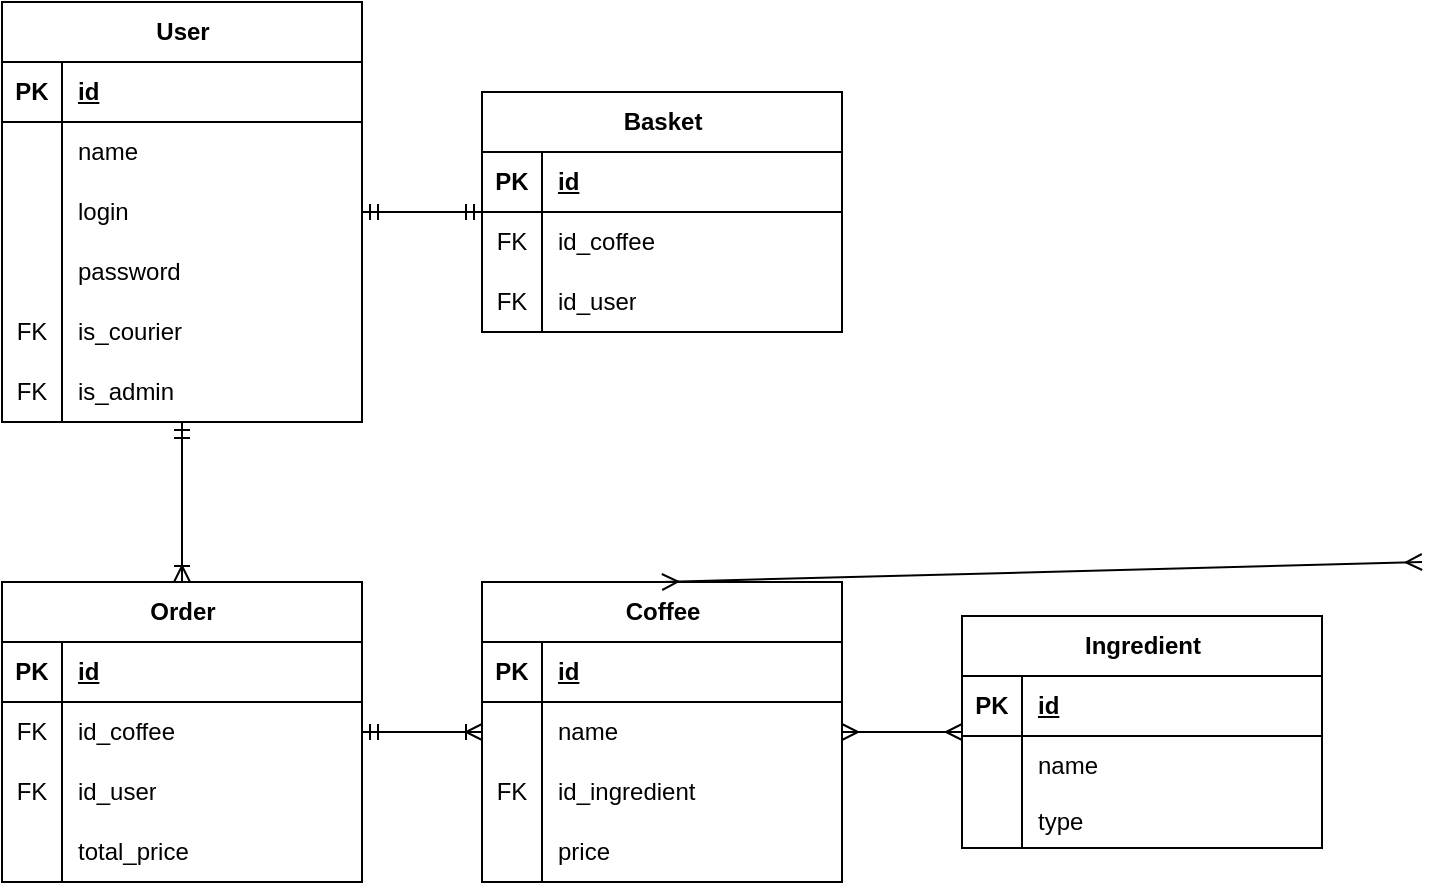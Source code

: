 <mxfile version="24.7.17">
  <diagram name="Страница — 1" id="UEfCYSAkFTWfJFbNCW8B">
    <mxGraphModel dx="882" dy="697" grid="1" gridSize="10" guides="1" tooltips="1" connect="1" arrows="1" fold="1" page="1" pageScale="1" pageWidth="1169" pageHeight="827" math="0" shadow="0">
      <root>
        <mxCell id="0" />
        <mxCell id="1" parent="0" />
        <mxCell id="sqJY6QVoW2Y5zKqJbvf2-5" value="User" style="shape=table;startSize=30;container=1;collapsible=1;childLayout=tableLayout;fixedRows=1;rowLines=0;fontStyle=1;align=center;resizeLast=1;html=1;" parent="1" vertex="1">
          <mxGeometry width="180" height="210" as="geometry" />
        </mxCell>
        <mxCell id="sqJY6QVoW2Y5zKqJbvf2-6" value="" style="shape=tableRow;horizontal=0;startSize=0;swimlaneHead=0;swimlaneBody=0;fillColor=none;collapsible=0;dropTarget=0;points=[[0,0.5],[1,0.5]];portConstraint=eastwest;top=0;left=0;right=0;bottom=1;" parent="sqJY6QVoW2Y5zKqJbvf2-5" vertex="1">
          <mxGeometry y="30" width="180" height="30" as="geometry" />
        </mxCell>
        <mxCell id="sqJY6QVoW2Y5zKqJbvf2-7" value="PK" style="shape=partialRectangle;connectable=0;fillColor=none;top=0;left=0;bottom=0;right=0;fontStyle=1;overflow=hidden;whiteSpace=wrap;html=1;" parent="sqJY6QVoW2Y5zKqJbvf2-6" vertex="1">
          <mxGeometry width="30" height="30" as="geometry">
            <mxRectangle width="30" height="30" as="alternateBounds" />
          </mxGeometry>
        </mxCell>
        <mxCell id="sqJY6QVoW2Y5zKqJbvf2-8" value="id" style="shape=partialRectangle;connectable=0;fillColor=none;top=0;left=0;bottom=0;right=0;align=left;spacingLeft=6;fontStyle=5;overflow=hidden;whiteSpace=wrap;html=1;" parent="sqJY6QVoW2Y5zKqJbvf2-6" vertex="1">
          <mxGeometry x="30" width="150" height="30" as="geometry">
            <mxRectangle width="150" height="30" as="alternateBounds" />
          </mxGeometry>
        </mxCell>
        <mxCell id="sqJY6QVoW2Y5zKqJbvf2-9" value="" style="shape=tableRow;horizontal=0;startSize=0;swimlaneHead=0;swimlaneBody=0;fillColor=none;collapsible=0;dropTarget=0;points=[[0,0.5],[1,0.5]];portConstraint=eastwest;top=0;left=0;right=0;bottom=0;" parent="sqJY6QVoW2Y5zKqJbvf2-5" vertex="1">
          <mxGeometry y="60" width="180" height="30" as="geometry" />
        </mxCell>
        <mxCell id="sqJY6QVoW2Y5zKqJbvf2-10" value="" style="shape=partialRectangle;connectable=0;fillColor=none;top=0;left=0;bottom=0;right=0;editable=1;overflow=hidden;whiteSpace=wrap;html=1;perimeterSpacing=0;strokeColor=inherit;" parent="sqJY6QVoW2Y5zKqJbvf2-9" vertex="1">
          <mxGeometry width="30" height="30" as="geometry">
            <mxRectangle width="30" height="30" as="alternateBounds" />
          </mxGeometry>
        </mxCell>
        <mxCell id="sqJY6QVoW2Y5zKqJbvf2-11" value="name" style="shape=partialRectangle;connectable=0;fillColor=none;top=0;left=0;bottom=0;right=0;align=left;spacingLeft=6;overflow=hidden;whiteSpace=wrap;html=1;" parent="sqJY6QVoW2Y5zKqJbvf2-9" vertex="1">
          <mxGeometry x="30" width="150" height="30" as="geometry">
            <mxRectangle width="150" height="30" as="alternateBounds" />
          </mxGeometry>
        </mxCell>
        <mxCell id="sqJY6QVoW2Y5zKqJbvf2-12" value="" style="shape=tableRow;horizontal=0;startSize=0;swimlaneHead=0;swimlaneBody=0;fillColor=none;collapsible=0;dropTarget=0;points=[[0,0.5],[1,0.5]];portConstraint=eastwest;top=0;left=0;right=0;bottom=0;" parent="sqJY6QVoW2Y5zKqJbvf2-5" vertex="1">
          <mxGeometry y="90" width="180" height="30" as="geometry" />
        </mxCell>
        <mxCell id="sqJY6QVoW2Y5zKqJbvf2-13" value="" style="shape=partialRectangle;connectable=0;fillColor=none;top=0;left=0;bottom=0;right=0;editable=1;overflow=hidden;whiteSpace=wrap;html=1;" parent="sqJY6QVoW2Y5zKqJbvf2-12" vertex="1">
          <mxGeometry width="30" height="30" as="geometry">
            <mxRectangle width="30" height="30" as="alternateBounds" />
          </mxGeometry>
        </mxCell>
        <mxCell id="sqJY6QVoW2Y5zKqJbvf2-14" value="login" style="shape=partialRectangle;connectable=0;fillColor=none;top=0;left=0;bottom=0;right=0;align=left;spacingLeft=6;overflow=hidden;whiteSpace=wrap;html=1;" parent="sqJY6QVoW2Y5zKqJbvf2-12" vertex="1">
          <mxGeometry x="30" width="150" height="30" as="geometry">
            <mxRectangle width="150" height="30" as="alternateBounds" />
          </mxGeometry>
        </mxCell>
        <mxCell id="sqJY6QVoW2Y5zKqJbvf2-15" value="" style="shape=tableRow;horizontal=0;startSize=0;swimlaneHead=0;swimlaneBody=0;fillColor=none;collapsible=0;dropTarget=0;points=[[0,0.5],[1,0.5]];portConstraint=eastwest;top=0;left=0;right=0;bottom=0;" parent="sqJY6QVoW2Y5zKqJbvf2-5" vertex="1">
          <mxGeometry y="120" width="180" height="30" as="geometry" />
        </mxCell>
        <mxCell id="sqJY6QVoW2Y5zKqJbvf2-16" value="" style="shape=partialRectangle;connectable=0;fillColor=none;top=0;left=0;bottom=0;right=0;editable=1;overflow=hidden;whiteSpace=wrap;html=1;" parent="sqJY6QVoW2Y5zKqJbvf2-15" vertex="1">
          <mxGeometry width="30" height="30" as="geometry">
            <mxRectangle width="30" height="30" as="alternateBounds" />
          </mxGeometry>
        </mxCell>
        <mxCell id="sqJY6QVoW2Y5zKqJbvf2-17" value="password" style="shape=partialRectangle;connectable=0;fillColor=none;top=0;left=0;bottom=0;right=0;align=left;spacingLeft=6;overflow=hidden;whiteSpace=wrap;html=1;" parent="sqJY6QVoW2Y5zKqJbvf2-15" vertex="1">
          <mxGeometry x="30" width="150" height="30" as="geometry">
            <mxRectangle width="150" height="30" as="alternateBounds" />
          </mxGeometry>
        </mxCell>
        <mxCell id="sqJY6QVoW2Y5zKqJbvf2-23" style="shape=tableRow;horizontal=0;startSize=0;swimlaneHead=0;swimlaneBody=0;fillColor=none;collapsible=0;dropTarget=0;points=[[0,0.5],[1,0.5]];portConstraint=eastwest;top=0;left=0;right=0;bottom=0;" parent="sqJY6QVoW2Y5zKqJbvf2-5" vertex="1">
          <mxGeometry y="150" width="180" height="30" as="geometry" />
        </mxCell>
        <mxCell id="sqJY6QVoW2Y5zKqJbvf2-24" value="FK" style="shape=partialRectangle;connectable=0;fillColor=none;top=0;left=0;bottom=0;right=0;editable=1;overflow=hidden;whiteSpace=wrap;html=1;" parent="sqJY6QVoW2Y5zKqJbvf2-23" vertex="1">
          <mxGeometry width="30" height="30" as="geometry">
            <mxRectangle width="30" height="30" as="alternateBounds" />
          </mxGeometry>
        </mxCell>
        <mxCell id="sqJY6QVoW2Y5zKqJbvf2-25" value="is_courier" style="shape=partialRectangle;connectable=0;fillColor=none;top=0;left=0;bottom=0;right=0;align=left;spacingLeft=6;overflow=hidden;whiteSpace=wrap;html=1;" parent="sqJY6QVoW2Y5zKqJbvf2-23" vertex="1">
          <mxGeometry x="30" width="150" height="30" as="geometry">
            <mxRectangle width="150" height="30" as="alternateBounds" />
          </mxGeometry>
        </mxCell>
        <mxCell id="bXGhn5l7YO5MNN825erT-26" style="shape=tableRow;horizontal=0;startSize=0;swimlaneHead=0;swimlaneBody=0;fillColor=none;collapsible=0;dropTarget=0;points=[[0,0.5],[1,0.5]];portConstraint=eastwest;top=0;left=0;right=0;bottom=0;" vertex="1" parent="sqJY6QVoW2Y5zKqJbvf2-5">
          <mxGeometry y="180" width="180" height="30" as="geometry" />
        </mxCell>
        <mxCell id="bXGhn5l7YO5MNN825erT-27" value="FK" style="shape=partialRectangle;connectable=0;fillColor=none;top=0;left=0;bottom=0;right=0;editable=1;overflow=hidden;whiteSpace=wrap;html=1;" vertex="1" parent="bXGhn5l7YO5MNN825erT-26">
          <mxGeometry width="30" height="30" as="geometry">
            <mxRectangle width="30" height="30" as="alternateBounds" />
          </mxGeometry>
        </mxCell>
        <mxCell id="bXGhn5l7YO5MNN825erT-28" value="is_admin" style="shape=partialRectangle;connectable=0;fillColor=none;top=0;left=0;bottom=0;right=0;align=left;spacingLeft=6;overflow=hidden;whiteSpace=wrap;html=1;" vertex="1" parent="bXGhn5l7YO5MNN825erT-26">
          <mxGeometry x="30" width="150" height="30" as="geometry">
            <mxRectangle width="150" height="30" as="alternateBounds" />
          </mxGeometry>
        </mxCell>
        <mxCell id="sqJY6QVoW2Y5zKqJbvf2-29" value="Order" style="shape=table;startSize=30;container=1;collapsible=1;childLayout=tableLayout;fixedRows=1;rowLines=0;fontStyle=1;align=center;resizeLast=1;html=1;" parent="1" vertex="1">
          <mxGeometry y="290" width="180" height="150" as="geometry" />
        </mxCell>
        <mxCell id="sqJY6QVoW2Y5zKqJbvf2-30" value="" style="shape=tableRow;horizontal=0;startSize=0;swimlaneHead=0;swimlaneBody=0;fillColor=none;collapsible=0;dropTarget=0;points=[[0,0.5],[1,0.5]];portConstraint=eastwest;top=0;left=0;right=0;bottom=1;" parent="sqJY6QVoW2Y5zKqJbvf2-29" vertex="1">
          <mxGeometry y="30" width="180" height="30" as="geometry" />
        </mxCell>
        <mxCell id="sqJY6QVoW2Y5zKqJbvf2-31" value="PK" style="shape=partialRectangle;connectable=0;fillColor=none;top=0;left=0;bottom=0;right=0;fontStyle=1;overflow=hidden;whiteSpace=wrap;html=1;" parent="sqJY6QVoW2Y5zKqJbvf2-30" vertex="1">
          <mxGeometry width="30" height="30" as="geometry">
            <mxRectangle width="30" height="30" as="alternateBounds" />
          </mxGeometry>
        </mxCell>
        <mxCell id="sqJY6QVoW2Y5zKqJbvf2-32" value="id" style="shape=partialRectangle;connectable=0;fillColor=none;top=0;left=0;bottom=0;right=0;align=left;spacingLeft=6;fontStyle=5;overflow=hidden;whiteSpace=wrap;html=1;" parent="sqJY6QVoW2Y5zKqJbvf2-30" vertex="1">
          <mxGeometry x="30" width="150" height="30" as="geometry">
            <mxRectangle width="150" height="30" as="alternateBounds" />
          </mxGeometry>
        </mxCell>
        <mxCell id="sqJY6QVoW2Y5zKqJbvf2-33" value="" style="shape=tableRow;horizontal=0;startSize=0;swimlaneHead=0;swimlaneBody=0;fillColor=none;collapsible=0;dropTarget=0;points=[[0,0.5],[1,0.5]];portConstraint=eastwest;top=0;left=0;right=0;bottom=0;" parent="sqJY6QVoW2Y5zKqJbvf2-29" vertex="1">
          <mxGeometry y="60" width="180" height="30" as="geometry" />
        </mxCell>
        <mxCell id="sqJY6QVoW2Y5zKqJbvf2-34" value="FK" style="shape=partialRectangle;connectable=0;fillColor=none;top=0;left=0;bottom=0;right=0;editable=1;overflow=hidden;whiteSpace=wrap;html=1;" parent="sqJY6QVoW2Y5zKqJbvf2-33" vertex="1">
          <mxGeometry width="30" height="30" as="geometry">
            <mxRectangle width="30" height="30" as="alternateBounds" />
          </mxGeometry>
        </mxCell>
        <mxCell id="sqJY6QVoW2Y5zKqJbvf2-35" value="id_coffee" style="shape=partialRectangle;connectable=0;fillColor=none;top=0;left=0;bottom=0;right=0;align=left;spacingLeft=6;overflow=hidden;whiteSpace=wrap;html=1;" parent="sqJY6QVoW2Y5zKqJbvf2-33" vertex="1">
          <mxGeometry x="30" width="150" height="30" as="geometry">
            <mxRectangle width="150" height="30" as="alternateBounds" />
          </mxGeometry>
        </mxCell>
        <mxCell id="sqJY6QVoW2Y5zKqJbvf2-36" value="" style="shape=tableRow;horizontal=0;startSize=0;swimlaneHead=0;swimlaneBody=0;fillColor=none;collapsible=0;dropTarget=0;points=[[0,0.5],[1,0.5]];portConstraint=eastwest;top=0;left=0;right=0;bottom=0;" parent="sqJY6QVoW2Y5zKqJbvf2-29" vertex="1">
          <mxGeometry y="90" width="180" height="30" as="geometry" />
        </mxCell>
        <mxCell id="sqJY6QVoW2Y5zKqJbvf2-37" value="FK" style="shape=partialRectangle;connectable=0;fillColor=none;top=0;left=0;bottom=0;right=0;editable=1;overflow=hidden;whiteSpace=wrap;html=1;" parent="sqJY6QVoW2Y5zKqJbvf2-36" vertex="1">
          <mxGeometry width="30" height="30" as="geometry">
            <mxRectangle width="30" height="30" as="alternateBounds" />
          </mxGeometry>
        </mxCell>
        <mxCell id="sqJY6QVoW2Y5zKqJbvf2-38" value="id_user" style="shape=partialRectangle;connectable=0;fillColor=none;top=0;left=0;bottom=0;right=0;align=left;spacingLeft=6;overflow=hidden;whiteSpace=wrap;html=1;" parent="sqJY6QVoW2Y5zKqJbvf2-36" vertex="1">
          <mxGeometry x="30" width="150" height="30" as="geometry">
            <mxRectangle width="150" height="30" as="alternateBounds" />
          </mxGeometry>
        </mxCell>
        <mxCell id="sqJY6QVoW2Y5zKqJbvf2-39" value="" style="shape=tableRow;horizontal=0;startSize=0;swimlaneHead=0;swimlaneBody=0;fillColor=none;collapsible=0;dropTarget=0;points=[[0,0.5],[1,0.5]];portConstraint=eastwest;top=0;left=0;right=0;bottom=0;" parent="sqJY6QVoW2Y5zKqJbvf2-29" vertex="1">
          <mxGeometry y="120" width="180" height="30" as="geometry" />
        </mxCell>
        <mxCell id="sqJY6QVoW2Y5zKqJbvf2-40" value="" style="shape=partialRectangle;connectable=0;fillColor=none;top=0;left=0;bottom=0;right=0;editable=1;overflow=hidden;whiteSpace=wrap;html=1;" parent="sqJY6QVoW2Y5zKqJbvf2-39" vertex="1">
          <mxGeometry width="30" height="30" as="geometry">
            <mxRectangle width="30" height="30" as="alternateBounds" />
          </mxGeometry>
        </mxCell>
        <mxCell id="sqJY6QVoW2Y5zKqJbvf2-41" value="total_price" style="shape=partialRectangle;connectable=0;fillColor=none;top=0;left=0;bottom=0;right=0;align=left;spacingLeft=6;overflow=hidden;whiteSpace=wrap;html=1;" parent="sqJY6QVoW2Y5zKqJbvf2-39" vertex="1">
          <mxGeometry x="30" width="150" height="30" as="geometry">
            <mxRectangle width="150" height="30" as="alternateBounds" />
          </mxGeometry>
        </mxCell>
        <mxCell id="sqJY6QVoW2Y5zKqJbvf2-42" value="Ingredient" style="shape=table;startSize=30;container=1;collapsible=1;childLayout=tableLayout;fixedRows=1;rowLines=0;fontStyle=1;align=center;resizeLast=1;html=1;" parent="1" vertex="1">
          <mxGeometry x="480" y="307" width="180" height="116" as="geometry" />
        </mxCell>
        <mxCell id="sqJY6QVoW2Y5zKqJbvf2-43" value="" style="shape=tableRow;horizontal=0;startSize=0;swimlaneHead=0;swimlaneBody=0;fillColor=none;collapsible=0;dropTarget=0;points=[[0,0.5],[1,0.5]];portConstraint=eastwest;top=0;left=0;right=0;bottom=1;" parent="sqJY6QVoW2Y5zKqJbvf2-42" vertex="1">
          <mxGeometry y="30" width="180" height="30" as="geometry" />
        </mxCell>
        <mxCell id="sqJY6QVoW2Y5zKqJbvf2-44" value="PK" style="shape=partialRectangle;connectable=0;fillColor=none;top=0;left=0;bottom=0;right=0;fontStyle=1;overflow=hidden;whiteSpace=wrap;html=1;" parent="sqJY6QVoW2Y5zKqJbvf2-43" vertex="1">
          <mxGeometry width="30" height="30" as="geometry">
            <mxRectangle width="30" height="30" as="alternateBounds" />
          </mxGeometry>
        </mxCell>
        <mxCell id="sqJY6QVoW2Y5zKqJbvf2-45" value="id" style="shape=partialRectangle;connectable=0;fillColor=none;top=0;left=0;bottom=0;right=0;align=left;spacingLeft=6;fontStyle=5;overflow=hidden;whiteSpace=wrap;html=1;" parent="sqJY6QVoW2Y5zKqJbvf2-43" vertex="1">
          <mxGeometry x="30" width="150" height="30" as="geometry">
            <mxRectangle width="150" height="30" as="alternateBounds" />
          </mxGeometry>
        </mxCell>
        <mxCell id="sqJY6QVoW2Y5zKqJbvf2-46" value="" style="shape=tableRow;horizontal=0;startSize=0;swimlaneHead=0;swimlaneBody=0;fillColor=none;collapsible=0;dropTarget=0;points=[[0,0.5],[1,0.5]];portConstraint=eastwest;top=0;left=0;right=0;bottom=0;" parent="sqJY6QVoW2Y5zKqJbvf2-42" vertex="1">
          <mxGeometry y="60" width="180" height="30" as="geometry" />
        </mxCell>
        <mxCell id="sqJY6QVoW2Y5zKqJbvf2-47" value="" style="shape=partialRectangle;connectable=0;fillColor=none;top=0;left=0;bottom=0;right=0;editable=1;overflow=hidden;whiteSpace=wrap;html=1;" parent="sqJY6QVoW2Y5zKqJbvf2-46" vertex="1">
          <mxGeometry width="30" height="30" as="geometry">
            <mxRectangle width="30" height="30" as="alternateBounds" />
          </mxGeometry>
        </mxCell>
        <mxCell id="sqJY6QVoW2Y5zKqJbvf2-48" value="name" style="shape=partialRectangle;connectable=0;fillColor=none;top=0;left=0;bottom=0;right=0;align=left;spacingLeft=6;overflow=hidden;whiteSpace=wrap;html=1;" parent="sqJY6QVoW2Y5zKqJbvf2-46" vertex="1">
          <mxGeometry x="30" width="150" height="30" as="geometry">
            <mxRectangle width="150" height="30" as="alternateBounds" />
          </mxGeometry>
        </mxCell>
        <mxCell id="sqJY6QVoW2Y5zKqJbvf2-49" value="" style="shape=tableRow;horizontal=0;startSize=0;swimlaneHead=0;swimlaneBody=0;fillColor=none;collapsible=0;dropTarget=0;points=[[0,0.5],[1,0.5]];portConstraint=eastwest;top=0;left=0;right=0;bottom=0;" parent="sqJY6QVoW2Y5zKqJbvf2-42" vertex="1">
          <mxGeometry y="90" width="180" height="26" as="geometry" />
        </mxCell>
        <mxCell id="sqJY6QVoW2Y5zKqJbvf2-50" value="" style="shape=partialRectangle;connectable=0;fillColor=none;top=0;left=0;bottom=0;right=0;editable=1;overflow=hidden;whiteSpace=wrap;html=1;" parent="sqJY6QVoW2Y5zKqJbvf2-49" vertex="1">
          <mxGeometry width="30" height="26" as="geometry">
            <mxRectangle width="30" height="26" as="alternateBounds" />
          </mxGeometry>
        </mxCell>
        <mxCell id="sqJY6QVoW2Y5zKqJbvf2-51" value="type" style="shape=partialRectangle;connectable=0;fillColor=none;top=0;left=0;bottom=0;right=0;align=left;spacingLeft=6;overflow=hidden;whiteSpace=wrap;html=1;" parent="sqJY6QVoW2Y5zKqJbvf2-49" vertex="1">
          <mxGeometry x="30" width="150" height="26" as="geometry">
            <mxRectangle width="150" height="26" as="alternateBounds" />
          </mxGeometry>
        </mxCell>
        <mxCell id="sqJY6QVoW2Y5zKqJbvf2-55" value="Coffee" style="shape=table;startSize=30;container=1;collapsible=1;childLayout=tableLayout;fixedRows=1;rowLines=0;fontStyle=1;align=center;resizeLast=1;html=1;" parent="1" vertex="1">
          <mxGeometry x="240" y="290" width="180" height="150" as="geometry">
            <mxRectangle x="240" y="290" width="80" height="30" as="alternateBounds" />
          </mxGeometry>
        </mxCell>
        <mxCell id="sqJY6QVoW2Y5zKqJbvf2-56" value="" style="shape=tableRow;horizontal=0;startSize=0;swimlaneHead=0;swimlaneBody=0;fillColor=none;collapsible=0;dropTarget=0;points=[[0,0.5],[1,0.5]];portConstraint=eastwest;top=0;left=0;right=0;bottom=1;" parent="sqJY6QVoW2Y5zKqJbvf2-55" vertex="1">
          <mxGeometry y="30" width="180" height="30" as="geometry" />
        </mxCell>
        <mxCell id="sqJY6QVoW2Y5zKqJbvf2-57" value="PK" style="shape=partialRectangle;connectable=0;fillColor=none;top=0;left=0;bottom=0;right=0;fontStyle=1;overflow=hidden;whiteSpace=wrap;html=1;" parent="sqJY6QVoW2Y5zKqJbvf2-56" vertex="1">
          <mxGeometry width="30" height="30" as="geometry">
            <mxRectangle width="30" height="30" as="alternateBounds" />
          </mxGeometry>
        </mxCell>
        <mxCell id="sqJY6QVoW2Y5zKqJbvf2-58" value="id" style="shape=partialRectangle;connectable=0;fillColor=none;top=0;left=0;bottom=0;right=0;align=left;spacingLeft=6;fontStyle=5;overflow=hidden;whiteSpace=wrap;html=1;" parent="sqJY6QVoW2Y5zKqJbvf2-56" vertex="1">
          <mxGeometry x="30" width="150" height="30" as="geometry">
            <mxRectangle width="150" height="30" as="alternateBounds" />
          </mxGeometry>
        </mxCell>
        <mxCell id="sqJY6QVoW2Y5zKqJbvf2-59" value="" style="shape=tableRow;horizontal=0;startSize=0;swimlaneHead=0;swimlaneBody=0;fillColor=none;collapsible=0;dropTarget=0;points=[[0,0.5],[1,0.5]];portConstraint=eastwest;top=0;left=0;right=0;bottom=0;" parent="sqJY6QVoW2Y5zKqJbvf2-55" vertex="1">
          <mxGeometry y="60" width="180" height="30" as="geometry" />
        </mxCell>
        <mxCell id="sqJY6QVoW2Y5zKqJbvf2-60" value="" style="shape=partialRectangle;connectable=0;fillColor=none;top=0;left=0;bottom=0;right=0;editable=1;overflow=hidden;whiteSpace=wrap;html=1;" parent="sqJY6QVoW2Y5zKqJbvf2-59" vertex="1">
          <mxGeometry width="30" height="30" as="geometry">
            <mxRectangle width="30" height="30" as="alternateBounds" />
          </mxGeometry>
        </mxCell>
        <mxCell id="sqJY6QVoW2Y5zKqJbvf2-61" value="name" style="shape=partialRectangle;connectable=0;fillColor=none;top=0;left=0;bottom=0;right=0;align=left;spacingLeft=6;overflow=hidden;whiteSpace=wrap;html=1;" parent="sqJY6QVoW2Y5zKqJbvf2-59" vertex="1">
          <mxGeometry x="30" width="150" height="30" as="geometry">
            <mxRectangle width="150" height="30" as="alternateBounds" />
          </mxGeometry>
        </mxCell>
        <mxCell id="sqJY6QVoW2Y5zKqJbvf2-62" value="" style="shape=tableRow;horizontal=0;startSize=0;swimlaneHead=0;swimlaneBody=0;fillColor=none;collapsible=0;dropTarget=0;points=[[0,0.5],[1,0.5]];portConstraint=eastwest;top=0;left=0;right=0;bottom=0;" parent="sqJY6QVoW2Y5zKqJbvf2-55" vertex="1">
          <mxGeometry y="90" width="180" height="30" as="geometry" />
        </mxCell>
        <mxCell id="sqJY6QVoW2Y5zKqJbvf2-63" value="FK" style="shape=partialRectangle;connectable=0;fillColor=none;top=0;left=0;bottom=0;right=0;editable=1;overflow=hidden;whiteSpace=wrap;html=1;" parent="sqJY6QVoW2Y5zKqJbvf2-62" vertex="1">
          <mxGeometry width="30" height="30" as="geometry">
            <mxRectangle width="30" height="30" as="alternateBounds" />
          </mxGeometry>
        </mxCell>
        <mxCell id="sqJY6QVoW2Y5zKqJbvf2-64" value="id_ingredient" style="shape=partialRectangle;connectable=0;fillColor=none;top=0;left=0;bottom=0;right=0;align=left;spacingLeft=6;overflow=hidden;whiteSpace=wrap;html=1;" parent="sqJY6QVoW2Y5zKqJbvf2-62" vertex="1">
          <mxGeometry x="30" width="150" height="30" as="geometry">
            <mxRectangle width="150" height="30" as="alternateBounds" />
          </mxGeometry>
        </mxCell>
        <mxCell id="sqJY6QVoW2Y5zKqJbvf2-65" value="" style="shape=tableRow;horizontal=0;startSize=0;swimlaneHead=0;swimlaneBody=0;fillColor=none;collapsible=0;dropTarget=0;points=[[0,0.5],[1,0.5]];portConstraint=eastwest;top=0;left=0;right=0;bottom=0;" parent="sqJY6QVoW2Y5zKqJbvf2-55" vertex="1">
          <mxGeometry y="120" width="180" height="30" as="geometry" />
        </mxCell>
        <mxCell id="sqJY6QVoW2Y5zKqJbvf2-66" value="" style="shape=partialRectangle;connectable=0;fillColor=none;top=0;left=0;bottom=0;right=0;editable=1;overflow=hidden;whiteSpace=wrap;html=1;" parent="sqJY6QVoW2Y5zKqJbvf2-65" vertex="1">
          <mxGeometry width="30" height="30" as="geometry">
            <mxRectangle width="30" height="30" as="alternateBounds" />
          </mxGeometry>
        </mxCell>
        <mxCell id="sqJY6QVoW2Y5zKqJbvf2-67" value="price" style="shape=partialRectangle;connectable=0;fillColor=none;top=0;left=0;bottom=0;right=0;align=left;spacingLeft=6;overflow=hidden;whiteSpace=wrap;html=1;" parent="sqJY6QVoW2Y5zKqJbvf2-65" vertex="1">
          <mxGeometry x="30" width="150" height="30" as="geometry">
            <mxRectangle width="150" height="30" as="alternateBounds" />
          </mxGeometry>
        </mxCell>
        <mxCell id="bXGhn5l7YO5MNN825erT-32" value="" style="fontSize=12;html=1;endArrow=ERmany;startArrow=ERmany;rounded=0;jumpStyle=none;flowAnimation=0;shadow=0;" edge="1" parent="1" target="sqJY6QVoW2Y5zKqJbvf2-52">
          <mxGeometry width="100" height="100" relative="1" as="geometry">
            <mxPoint x="330" y="290" as="sourcePoint" />
            <mxPoint x="710" y="280" as="targetPoint" />
          </mxGeometry>
        </mxCell>
        <mxCell id="bXGhn5l7YO5MNN825erT-34" value="" style="fontSize=12;html=1;endArrow=ERoneToMany;startArrow=ERmandOne;rounded=0;" edge="1" parent="1" source="sqJY6QVoW2Y5zKqJbvf2-29" target="sqJY6QVoW2Y5zKqJbvf2-55">
          <mxGeometry width="100" height="100" relative="1" as="geometry">
            <mxPoint x="180" y="464" as="sourcePoint" />
            <mxPoint x="280" y="364" as="targetPoint" />
          </mxGeometry>
        </mxCell>
        <mxCell id="bXGhn5l7YO5MNN825erT-35" value="" style="fontSize=12;html=1;endArrow=ERoneToMany;startArrow=ERmandOne;rounded=0;" edge="1" parent="1" source="sqJY6QVoW2Y5zKqJbvf2-5" target="sqJY6QVoW2Y5zKqJbvf2-29">
          <mxGeometry width="100" height="100" relative="1" as="geometry">
            <mxPoint x="210" y="260" as="sourcePoint" />
            <mxPoint x="310" y="250" as="targetPoint" />
          </mxGeometry>
        </mxCell>
        <mxCell id="bXGhn5l7YO5MNN825erT-36" value="" style="fontSize=12;html=1;endArrow=ERmany;startArrow=ERmany;rounded=0;" edge="1" parent="1" source="sqJY6QVoW2Y5zKqJbvf2-55" target="sqJY6QVoW2Y5zKqJbvf2-42">
          <mxGeometry width="100" height="100" relative="1" as="geometry">
            <mxPoint x="590" y="490" as="sourcePoint" />
            <mxPoint x="690" y="390" as="targetPoint" />
          </mxGeometry>
        </mxCell>
        <mxCell id="bXGhn5l7YO5MNN825erT-41" value="Basket" style="shape=table;startSize=30;container=1;collapsible=1;childLayout=tableLayout;fixedRows=1;rowLines=0;fontStyle=1;align=center;resizeLast=1;html=1;" vertex="1" parent="1">
          <mxGeometry x="240" y="45" width="180" height="120" as="geometry" />
        </mxCell>
        <mxCell id="bXGhn5l7YO5MNN825erT-42" value="" style="shape=tableRow;horizontal=0;startSize=0;swimlaneHead=0;swimlaneBody=0;fillColor=none;collapsible=0;dropTarget=0;points=[[0,0.5],[1,0.5]];portConstraint=eastwest;top=0;left=0;right=0;bottom=1;" vertex="1" parent="bXGhn5l7YO5MNN825erT-41">
          <mxGeometry y="30" width="180" height="30" as="geometry" />
        </mxCell>
        <mxCell id="bXGhn5l7YO5MNN825erT-43" value="PK" style="shape=partialRectangle;connectable=0;fillColor=none;top=0;left=0;bottom=0;right=0;fontStyle=1;overflow=hidden;whiteSpace=wrap;html=1;" vertex="1" parent="bXGhn5l7YO5MNN825erT-42">
          <mxGeometry width="30" height="30" as="geometry">
            <mxRectangle width="30" height="30" as="alternateBounds" />
          </mxGeometry>
        </mxCell>
        <mxCell id="bXGhn5l7YO5MNN825erT-44" value="id" style="shape=partialRectangle;connectable=0;fillColor=none;top=0;left=0;bottom=0;right=0;align=left;spacingLeft=6;fontStyle=5;overflow=hidden;whiteSpace=wrap;html=1;" vertex="1" parent="bXGhn5l7YO5MNN825erT-42">
          <mxGeometry x="30" width="150" height="30" as="geometry">
            <mxRectangle width="150" height="30" as="alternateBounds" />
          </mxGeometry>
        </mxCell>
        <mxCell id="bXGhn5l7YO5MNN825erT-45" value="" style="shape=tableRow;horizontal=0;startSize=0;swimlaneHead=0;swimlaneBody=0;fillColor=none;collapsible=0;dropTarget=0;points=[[0,0.5],[1,0.5]];portConstraint=eastwest;top=0;left=0;right=0;bottom=0;" vertex="1" parent="bXGhn5l7YO5MNN825erT-41">
          <mxGeometry y="60" width="180" height="30" as="geometry" />
        </mxCell>
        <mxCell id="bXGhn5l7YO5MNN825erT-46" value="FK" style="shape=partialRectangle;connectable=0;fillColor=none;top=0;left=0;bottom=0;right=0;editable=1;overflow=hidden;whiteSpace=wrap;html=1;" vertex="1" parent="bXGhn5l7YO5MNN825erT-45">
          <mxGeometry width="30" height="30" as="geometry">
            <mxRectangle width="30" height="30" as="alternateBounds" />
          </mxGeometry>
        </mxCell>
        <mxCell id="bXGhn5l7YO5MNN825erT-47" value="id_coffee" style="shape=partialRectangle;connectable=0;fillColor=none;top=0;left=0;bottom=0;right=0;align=left;spacingLeft=6;overflow=hidden;whiteSpace=wrap;html=1;" vertex="1" parent="bXGhn5l7YO5MNN825erT-45">
          <mxGeometry x="30" width="150" height="30" as="geometry">
            <mxRectangle width="150" height="30" as="alternateBounds" />
          </mxGeometry>
        </mxCell>
        <mxCell id="bXGhn5l7YO5MNN825erT-48" value="" style="shape=tableRow;horizontal=0;startSize=0;swimlaneHead=0;swimlaneBody=0;fillColor=none;collapsible=0;dropTarget=0;points=[[0,0.5],[1,0.5]];portConstraint=eastwest;top=0;left=0;right=0;bottom=0;" vertex="1" parent="bXGhn5l7YO5MNN825erT-41">
          <mxGeometry y="90" width="180" height="30" as="geometry" />
        </mxCell>
        <mxCell id="bXGhn5l7YO5MNN825erT-49" value="FK" style="shape=partialRectangle;connectable=0;fillColor=none;top=0;left=0;bottom=0;right=0;editable=1;overflow=hidden;whiteSpace=wrap;html=1;" vertex="1" parent="bXGhn5l7YO5MNN825erT-48">
          <mxGeometry width="30" height="30" as="geometry">
            <mxRectangle width="30" height="30" as="alternateBounds" />
          </mxGeometry>
        </mxCell>
        <mxCell id="bXGhn5l7YO5MNN825erT-50" value="id_user" style="shape=partialRectangle;connectable=0;fillColor=none;top=0;left=0;bottom=0;right=0;align=left;spacingLeft=6;overflow=hidden;whiteSpace=wrap;html=1;" vertex="1" parent="bXGhn5l7YO5MNN825erT-48">
          <mxGeometry x="30" width="150" height="30" as="geometry">
            <mxRectangle width="150" height="30" as="alternateBounds" />
          </mxGeometry>
        </mxCell>
        <mxCell id="bXGhn5l7YO5MNN825erT-54" style="edgeStyle=none;rounded=0;orthogonalLoop=1;jettySize=auto;html=1;exitX=0.75;exitY=0;exitDx=0;exitDy=0;" edge="1" parent="1" source="sqJY6QVoW2Y5zKqJbvf2-42" target="sqJY6QVoW2Y5zKqJbvf2-42">
          <mxGeometry relative="1" as="geometry" />
        </mxCell>
        <mxCell id="bXGhn5l7YO5MNN825erT-55" value="" style="fontSize=12;html=1;endArrow=ERmandOne;startArrow=ERmandOne;rounded=0;" edge="1" parent="1" source="sqJY6QVoW2Y5zKqJbvf2-5" target="bXGhn5l7YO5MNN825erT-41">
          <mxGeometry width="100" height="100" relative="1" as="geometry">
            <mxPoint x="380" y="520" as="sourcePoint" />
            <mxPoint x="610" y="480" as="targetPoint" />
          </mxGeometry>
        </mxCell>
      </root>
    </mxGraphModel>
  </diagram>
</mxfile>
